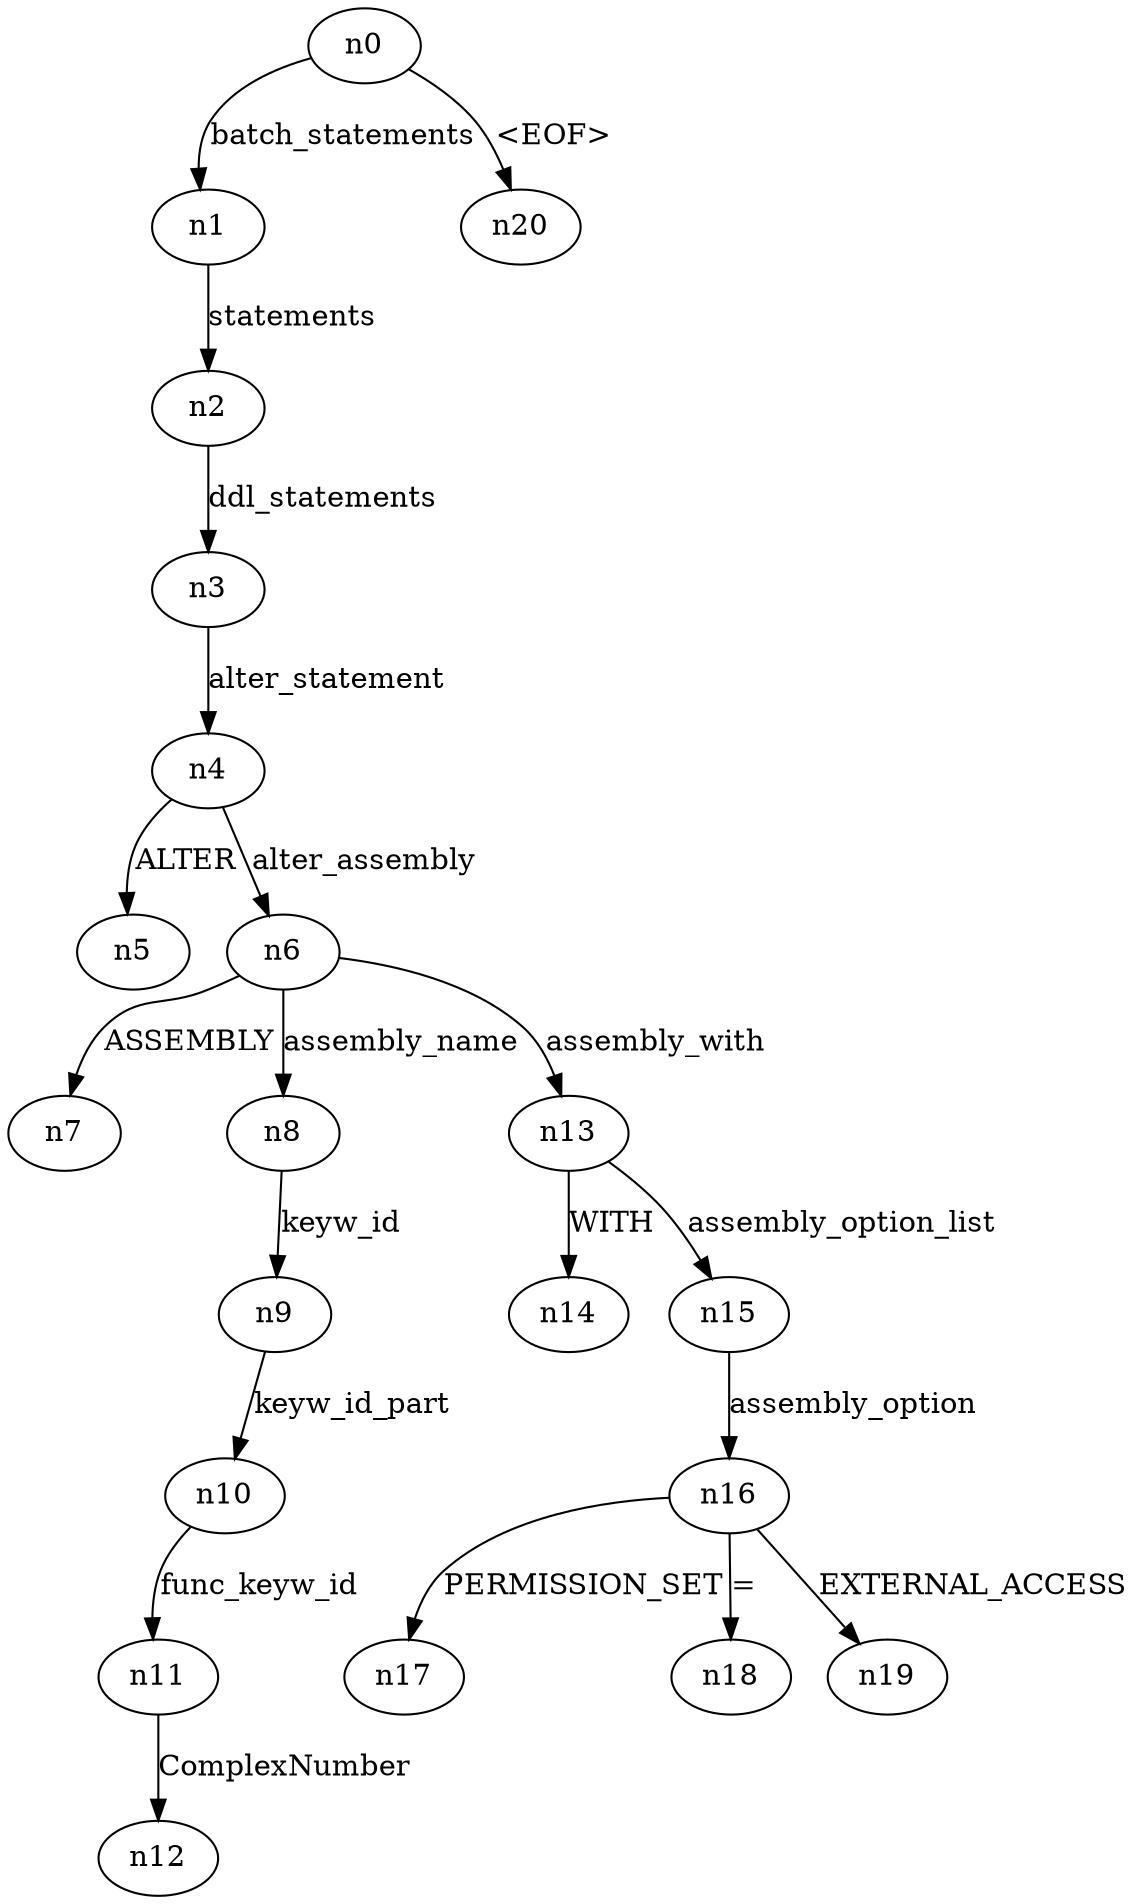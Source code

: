 digraph ParseTree {
  n0 -> n1 [label="batch_statements"];
  n1 -> n2 [label="statements"];
  n2 -> n3 [label="ddl_statements"];
  n3 -> n4 [label="alter_statement"];
  n4 -> n5 [label="ALTER"];
  n4 -> n6 [label="alter_assembly"];
  n6 -> n7 [label="ASSEMBLY"];
  n6 -> n8 [label="assembly_name"];
  n8 -> n9 [label="keyw_id"];
  n9 -> n10 [label="keyw_id_part"];
  n10 -> n11 [label="func_keyw_id"];
  n11 -> n12 [label="ComplexNumber"];
  n6 -> n13 [label="assembly_with"];
  n13 -> n14 [label="WITH"];
  n13 -> n15 [label="assembly_option_list"];
  n15 -> n16 [label="assembly_option"];
  n16 -> n17 [label="PERMISSION_SET"];
  n16 -> n18 [label="="];
  n16 -> n19 [label="EXTERNAL_ACCESS"];
  n0 -> n20 [label="<EOF>"];
}